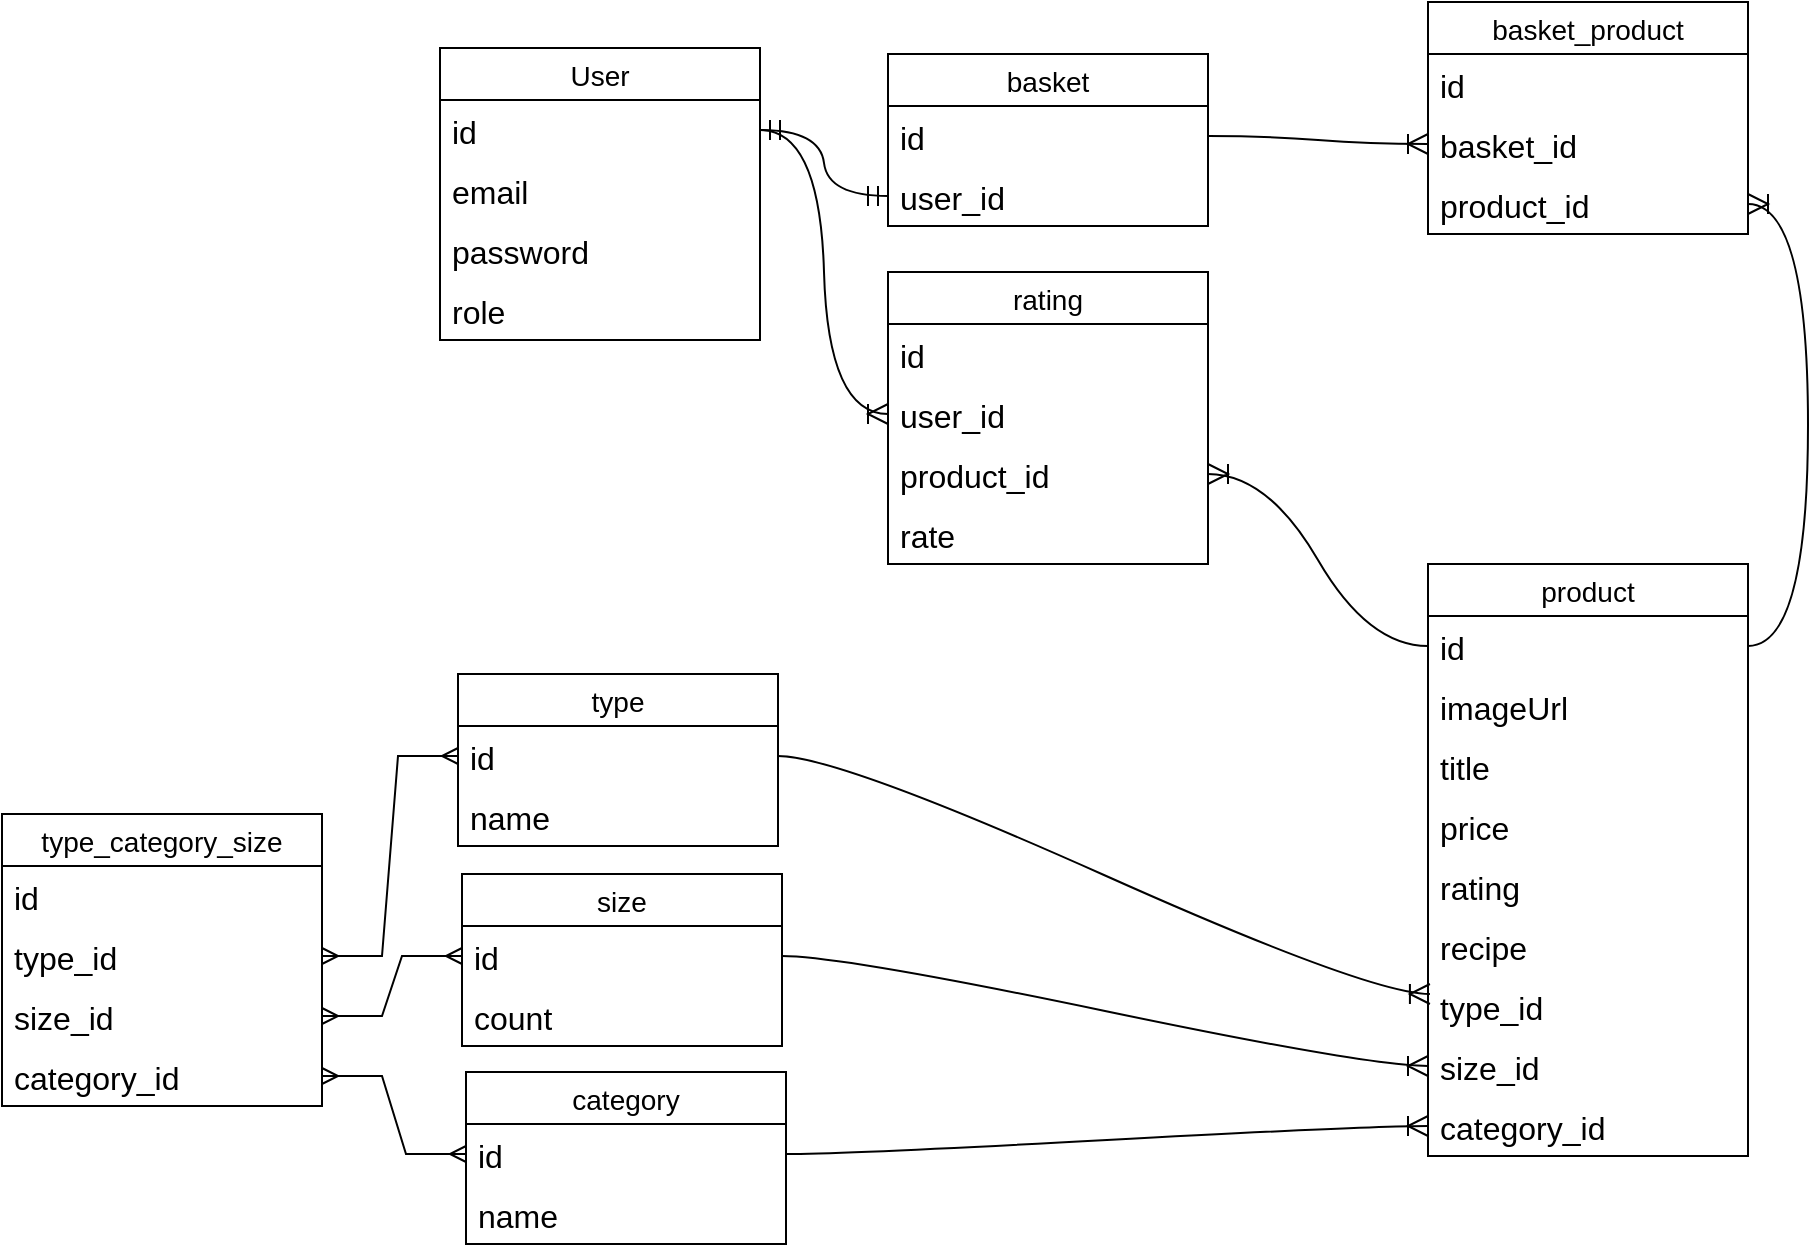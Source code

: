 <mxfile version="22.1.11" type="device">
  <diagram name="Страница — 1" id="hUzMy8MIePftM8GMnvYR">
    <mxGraphModel dx="1066" dy="1186" grid="0" gridSize="10" guides="1" tooltips="1" connect="1" arrows="1" fold="1" page="0" pageScale="1" pageWidth="827" pageHeight="1169" math="0" shadow="0">
      <root>
        <mxCell id="0" />
        <mxCell id="1" parent="0" />
        <mxCell id="zVQ1mkq4rh9zl5qPi57t-1" value="User" style="swimlane;fontStyle=0;childLayout=stackLayout;horizontal=1;startSize=26;horizontalStack=0;resizeParent=1;resizeParentMax=0;resizeLast=0;collapsible=1;marginBottom=0;align=center;fontSize=14;" parent="1" vertex="1">
          <mxGeometry x="-124" y="-144" width="160" height="146" as="geometry" />
        </mxCell>
        <mxCell id="zVQ1mkq4rh9zl5qPi57t-2" value="id" style="text;strokeColor=none;fillColor=none;spacingLeft=4;spacingRight=4;overflow=hidden;rotatable=0;points=[[0,0.5],[1,0.5]];portConstraint=eastwest;fontSize=16;whiteSpace=wrap;html=1;" parent="zVQ1mkq4rh9zl5qPi57t-1" vertex="1">
          <mxGeometry y="26" width="160" height="30" as="geometry" />
        </mxCell>
        <mxCell id="zVQ1mkq4rh9zl5qPi57t-3" value="email" style="text;strokeColor=none;fillColor=none;spacingLeft=4;spacingRight=4;overflow=hidden;rotatable=0;points=[[0,0.5],[1,0.5]];portConstraint=eastwest;fontSize=16;whiteSpace=wrap;html=1;" parent="zVQ1mkq4rh9zl5qPi57t-1" vertex="1">
          <mxGeometry y="56" width="160" height="30" as="geometry" />
        </mxCell>
        <mxCell id="zVQ1mkq4rh9zl5qPi57t-4" value="password" style="text;strokeColor=none;fillColor=none;spacingLeft=4;spacingRight=4;overflow=hidden;rotatable=0;points=[[0,0.5],[1,0.5]];portConstraint=eastwest;fontSize=16;whiteSpace=wrap;html=1;" parent="zVQ1mkq4rh9zl5qPi57t-1" vertex="1">
          <mxGeometry y="86" width="160" height="30" as="geometry" />
        </mxCell>
        <mxCell id="zVQ1mkq4rh9zl5qPi57t-5" value="role" style="text;strokeColor=none;fillColor=none;spacingLeft=4;spacingRight=4;overflow=hidden;rotatable=0;points=[[0,0.5],[1,0.5]];portConstraint=eastwest;fontSize=16;whiteSpace=wrap;html=1;" parent="zVQ1mkq4rh9zl5qPi57t-1" vertex="1">
          <mxGeometry y="116" width="160" height="30" as="geometry" />
        </mxCell>
        <mxCell id="zVQ1mkq4rh9zl5qPi57t-6" value="basket" style="swimlane;fontStyle=0;childLayout=stackLayout;horizontal=1;startSize=26;horizontalStack=0;resizeParent=1;resizeParentMax=0;resizeLast=0;collapsible=1;marginBottom=0;align=center;fontSize=14;" parent="1" vertex="1">
          <mxGeometry x="100" y="-141" width="160" height="86" as="geometry" />
        </mxCell>
        <mxCell id="zVQ1mkq4rh9zl5qPi57t-7" value="id" style="text;strokeColor=none;fillColor=none;spacingLeft=4;spacingRight=4;overflow=hidden;rotatable=0;points=[[0,0.5],[1,0.5]];portConstraint=eastwest;fontSize=16;whiteSpace=wrap;html=1;" parent="zVQ1mkq4rh9zl5qPi57t-6" vertex="1">
          <mxGeometry y="26" width="160" height="30" as="geometry" />
        </mxCell>
        <mxCell id="zVQ1mkq4rh9zl5qPi57t-8" value="user_id" style="text;strokeColor=none;fillColor=none;spacingLeft=4;spacingRight=4;overflow=hidden;rotatable=0;points=[[0,0.5],[1,0.5]];portConstraint=eastwest;fontSize=16;whiteSpace=wrap;html=1;" parent="zVQ1mkq4rh9zl5qPi57t-6" vertex="1">
          <mxGeometry y="56" width="160" height="30" as="geometry" />
        </mxCell>
        <mxCell id="zVQ1mkq4rh9zl5qPi57t-10" value="" style="edgeStyle=entityRelationEdgeStyle;fontSize=12;html=1;endArrow=ERmandOne;startArrow=ERmandOne;rounded=0;startSize=8;endSize=8;curved=1;exitX=1;exitY=0.5;exitDx=0;exitDy=0;entryX=0;entryY=0.5;entryDx=0;entryDy=0;" parent="1" source="zVQ1mkq4rh9zl5qPi57t-2" target="zVQ1mkq4rh9zl5qPi57t-8" edge="1">
          <mxGeometry width="100" height="100" relative="1" as="geometry">
            <mxPoint x="73" y="170" as="sourcePoint" />
            <mxPoint x="149" y="-66" as="targetPoint" />
          </mxGeometry>
        </mxCell>
        <mxCell id="zVQ1mkq4rh9zl5qPi57t-11" value="product" style="swimlane;fontStyle=0;childLayout=stackLayout;horizontal=1;startSize=26;horizontalStack=0;resizeParent=1;resizeParentMax=0;resizeLast=0;collapsible=1;marginBottom=0;align=center;fontSize=14;" parent="1" vertex="1">
          <mxGeometry x="370" y="114" width="160" height="296" as="geometry" />
        </mxCell>
        <mxCell id="zVQ1mkq4rh9zl5qPi57t-12" value="id" style="text;strokeColor=none;fillColor=none;spacingLeft=4;spacingRight=4;overflow=hidden;rotatable=0;points=[[0,0.5],[1,0.5]];portConstraint=eastwest;fontSize=16;whiteSpace=wrap;html=1;" parent="zVQ1mkq4rh9zl5qPi57t-11" vertex="1">
          <mxGeometry y="26" width="160" height="30" as="geometry" />
        </mxCell>
        <mxCell id="zVQ1mkq4rh9zl5qPi57t-13" value="imageUrl" style="text;strokeColor=none;fillColor=none;spacingLeft=4;spacingRight=4;overflow=hidden;rotatable=0;points=[[0,0.5],[1,0.5]];portConstraint=eastwest;fontSize=16;whiteSpace=wrap;html=1;" parent="zVQ1mkq4rh9zl5qPi57t-11" vertex="1">
          <mxGeometry y="56" width="160" height="30" as="geometry" />
        </mxCell>
        <mxCell id="zVQ1mkq4rh9zl5qPi57t-14" value="title" style="text;strokeColor=none;fillColor=none;spacingLeft=4;spacingRight=4;overflow=hidden;rotatable=0;points=[[0,0.5],[1,0.5]];portConstraint=eastwest;fontSize=16;whiteSpace=wrap;html=1;" parent="zVQ1mkq4rh9zl5qPi57t-11" vertex="1">
          <mxGeometry y="86" width="160" height="30" as="geometry" />
        </mxCell>
        <mxCell id="zVQ1mkq4rh9zl5qPi57t-15" value="price" style="text;strokeColor=none;fillColor=none;spacingLeft=4;spacingRight=4;overflow=hidden;rotatable=0;points=[[0,0.5],[1,0.5]];portConstraint=eastwest;fontSize=16;whiteSpace=wrap;html=1;" parent="zVQ1mkq4rh9zl5qPi57t-11" vertex="1">
          <mxGeometry y="116" width="160" height="30" as="geometry" />
        </mxCell>
        <mxCell id="zVQ1mkq4rh9zl5qPi57t-16" value="rating" style="text;strokeColor=none;fillColor=none;spacingLeft=4;spacingRight=4;overflow=hidden;rotatable=0;points=[[0,0.5],[1,0.5]];portConstraint=eastwest;fontSize=16;whiteSpace=wrap;html=1;" parent="zVQ1mkq4rh9zl5qPi57t-11" vertex="1">
          <mxGeometry y="146" width="160" height="30" as="geometry" />
        </mxCell>
        <mxCell id="zVQ1mkq4rh9zl5qPi57t-17" value="recipe" style="text;strokeColor=none;fillColor=none;spacingLeft=4;spacingRight=4;overflow=hidden;rotatable=0;points=[[0,0.5],[1,0.5]];portConstraint=eastwest;fontSize=16;whiteSpace=wrap;html=1;" parent="zVQ1mkq4rh9zl5qPi57t-11" vertex="1">
          <mxGeometry y="176" width="160" height="30" as="geometry" />
        </mxCell>
        <mxCell id="zVQ1mkq4rh9zl5qPi57t-18" value="type_id&lt;br&gt;" style="text;strokeColor=none;fillColor=none;spacingLeft=4;spacingRight=4;overflow=hidden;rotatable=0;points=[[0,0.5],[1,0.5]];portConstraint=eastwest;fontSize=16;whiteSpace=wrap;html=1;" parent="zVQ1mkq4rh9zl5qPi57t-11" vertex="1">
          <mxGeometry y="206" width="160" height="30" as="geometry" />
        </mxCell>
        <mxCell id="zVQ1mkq4rh9zl5qPi57t-19" value="size_id&lt;br&gt;" style="text;strokeColor=none;fillColor=none;spacingLeft=4;spacingRight=4;overflow=hidden;rotatable=0;points=[[0,0.5],[1,0.5]];portConstraint=eastwest;fontSize=16;whiteSpace=wrap;html=1;" parent="zVQ1mkq4rh9zl5qPi57t-11" vertex="1">
          <mxGeometry y="236" width="160" height="30" as="geometry" />
        </mxCell>
        <mxCell id="zVQ1mkq4rh9zl5qPi57t-20" value="category_id&lt;br&gt;" style="text;strokeColor=none;fillColor=none;spacingLeft=4;spacingRight=4;overflow=hidden;rotatable=0;points=[[0,0.5],[1,0.5]];portConstraint=eastwest;fontSize=16;whiteSpace=wrap;html=1;" parent="zVQ1mkq4rh9zl5qPi57t-11" vertex="1">
          <mxGeometry y="266" width="160" height="30" as="geometry" />
        </mxCell>
        <mxCell id="zVQ1mkq4rh9zl5qPi57t-21" value="category" style="swimlane;fontStyle=0;childLayout=stackLayout;horizontal=1;startSize=26;horizontalStack=0;resizeParent=1;resizeParentMax=0;resizeLast=0;collapsible=1;marginBottom=0;align=center;fontSize=14;" parent="1" vertex="1">
          <mxGeometry x="-111" y="368" width="160" height="86" as="geometry" />
        </mxCell>
        <mxCell id="zVQ1mkq4rh9zl5qPi57t-22" value="id" style="text;strokeColor=none;fillColor=none;spacingLeft=4;spacingRight=4;overflow=hidden;rotatable=0;points=[[0,0.5],[1,0.5]];portConstraint=eastwest;fontSize=16;whiteSpace=wrap;html=1;" parent="zVQ1mkq4rh9zl5qPi57t-21" vertex="1">
          <mxGeometry y="26" width="160" height="30" as="geometry" />
        </mxCell>
        <mxCell id="zVQ1mkq4rh9zl5qPi57t-23" value="name" style="text;strokeColor=none;fillColor=none;spacingLeft=4;spacingRight=4;overflow=hidden;rotatable=0;points=[[0,0.5],[1,0.5]];portConstraint=eastwest;fontSize=16;whiteSpace=wrap;html=1;" parent="zVQ1mkq4rh9zl5qPi57t-21" vertex="1">
          <mxGeometry y="56" width="160" height="30" as="geometry" />
        </mxCell>
        <mxCell id="zVQ1mkq4rh9zl5qPi57t-24" value="size" style="swimlane;fontStyle=0;childLayout=stackLayout;horizontal=1;startSize=26;horizontalStack=0;resizeParent=1;resizeParentMax=0;resizeLast=0;collapsible=1;marginBottom=0;align=center;fontSize=14;" parent="1" vertex="1">
          <mxGeometry x="-113" y="269" width="160" height="86" as="geometry" />
        </mxCell>
        <mxCell id="zVQ1mkq4rh9zl5qPi57t-25" value="id" style="text;strokeColor=none;fillColor=none;spacingLeft=4;spacingRight=4;overflow=hidden;rotatable=0;points=[[0,0.5],[1,0.5]];portConstraint=eastwest;fontSize=16;whiteSpace=wrap;html=1;" parent="zVQ1mkq4rh9zl5qPi57t-24" vertex="1">
          <mxGeometry y="26" width="160" height="30" as="geometry" />
        </mxCell>
        <mxCell id="zVQ1mkq4rh9zl5qPi57t-26" value="count" style="text;strokeColor=none;fillColor=none;spacingLeft=4;spacingRight=4;overflow=hidden;rotatable=0;points=[[0,0.5],[1,0.5]];portConstraint=eastwest;fontSize=16;whiteSpace=wrap;html=1;" parent="zVQ1mkq4rh9zl5qPi57t-24" vertex="1">
          <mxGeometry y="56" width="160" height="30" as="geometry" />
        </mxCell>
        <mxCell id="zVQ1mkq4rh9zl5qPi57t-27" value="type" style="swimlane;fontStyle=0;childLayout=stackLayout;horizontal=1;startSize=26;horizontalStack=0;resizeParent=1;resizeParentMax=0;resizeLast=0;collapsible=1;marginBottom=0;align=center;fontSize=14;" parent="1" vertex="1">
          <mxGeometry x="-115" y="169" width="160" height="86" as="geometry" />
        </mxCell>
        <mxCell id="zVQ1mkq4rh9zl5qPi57t-28" value="id" style="text;strokeColor=none;fillColor=none;spacingLeft=4;spacingRight=4;overflow=hidden;rotatable=0;points=[[0,0.5],[1,0.5]];portConstraint=eastwest;fontSize=16;whiteSpace=wrap;html=1;" parent="zVQ1mkq4rh9zl5qPi57t-27" vertex="1">
          <mxGeometry y="26" width="160" height="30" as="geometry" />
        </mxCell>
        <mxCell id="zVQ1mkq4rh9zl5qPi57t-29" value="name" style="text;strokeColor=none;fillColor=none;spacingLeft=4;spacingRight=4;overflow=hidden;rotatable=0;points=[[0,0.5],[1,0.5]];portConstraint=eastwest;fontSize=16;whiteSpace=wrap;html=1;" parent="zVQ1mkq4rh9zl5qPi57t-27" vertex="1">
          <mxGeometry y="56" width="160" height="30" as="geometry" />
        </mxCell>
        <mxCell id="zVQ1mkq4rh9zl5qPi57t-30" value="" style="edgeStyle=entityRelationEdgeStyle;fontSize=12;html=1;endArrow=ERoneToMany;rounded=0;startSize=8;endSize=8;curved=1;exitX=1;exitY=0.5;exitDx=0;exitDy=0;entryX=0;entryY=0.5;entryDx=0;entryDy=0;" parent="1" source="zVQ1mkq4rh9zl5qPi57t-22" target="zVQ1mkq4rh9zl5qPi57t-20" edge="1">
          <mxGeometry width="100" height="100" relative="1" as="geometry">
            <mxPoint x="13" y="529" as="sourcePoint" />
            <mxPoint x="113" y="429" as="targetPoint" />
          </mxGeometry>
        </mxCell>
        <mxCell id="zVQ1mkq4rh9zl5qPi57t-31" value="" style="edgeStyle=entityRelationEdgeStyle;fontSize=12;html=1;endArrow=ERoneToMany;rounded=0;startSize=8;endSize=8;curved=1;entryX=0;entryY=0.5;entryDx=0;entryDy=0;exitX=1;exitY=0.5;exitDx=0;exitDy=0;" parent="1" source="zVQ1mkq4rh9zl5qPi57t-25" target="zVQ1mkq4rh9zl5qPi57t-19" edge="1">
          <mxGeometry width="100" height="100" relative="1" as="geometry">
            <mxPoint x="60" y="306" as="sourcePoint" />
            <mxPoint x="179" y="342" as="targetPoint" />
          </mxGeometry>
        </mxCell>
        <mxCell id="zVQ1mkq4rh9zl5qPi57t-32" value="" style="edgeStyle=entityRelationEdgeStyle;fontSize=12;html=1;endArrow=ERoneToMany;rounded=0;startSize=8;endSize=8;curved=1;entryX=0.006;entryY=0.3;entryDx=0;entryDy=0;exitX=1;exitY=0.5;exitDx=0;exitDy=0;entryPerimeter=0;" parent="1" source="zVQ1mkq4rh9zl5qPi57t-28" target="zVQ1mkq4rh9zl5qPi57t-18" edge="1">
          <mxGeometry width="100" height="100" relative="1" as="geometry">
            <mxPoint x="64" y="233" as="sourcePoint" />
            <mxPoint x="196" y="332" as="targetPoint" />
          </mxGeometry>
        </mxCell>
        <mxCell id="zVQ1mkq4rh9zl5qPi57t-33" value="basket_product" style="swimlane;fontStyle=0;childLayout=stackLayout;horizontal=1;startSize=26;horizontalStack=0;resizeParent=1;resizeParentMax=0;resizeLast=0;collapsible=1;marginBottom=0;align=center;fontSize=14;" parent="1" vertex="1">
          <mxGeometry x="370" y="-167" width="160" height="116" as="geometry" />
        </mxCell>
        <mxCell id="zVQ1mkq4rh9zl5qPi57t-34" value="id" style="text;strokeColor=none;fillColor=none;spacingLeft=4;spacingRight=4;overflow=hidden;rotatable=0;points=[[0,0.5],[1,0.5]];portConstraint=eastwest;fontSize=16;whiteSpace=wrap;html=1;" parent="zVQ1mkq4rh9zl5qPi57t-33" vertex="1">
          <mxGeometry y="26" width="160" height="30" as="geometry" />
        </mxCell>
        <mxCell id="zVQ1mkq4rh9zl5qPi57t-35" value="basket_id&lt;br&gt;" style="text;strokeColor=none;fillColor=none;spacingLeft=4;spacingRight=4;overflow=hidden;rotatable=0;points=[[0,0.5],[1,0.5]];portConstraint=eastwest;fontSize=16;whiteSpace=wrap;html=1;" parent="zVQ1mkq4rh9zl5qPi57t-33" vertex="1">
          <mxGeometry y="56" width="160" height="30" as="geometry" />
        </mxCell>
        <mxCell id="zVQ1mkq4rh9zl5qPi57t-36" value="product_id" style="text;strokeColor=none;fillColor=none;spacingLeft=4;spacingRight=4;overflow=hidden;rotatable=0;points=[[0,0.5],[1,0.5]];portConstraint=eastwest;fontSize=16;whiteSpace=wrap;html=1;" parent="zVQ1mkq4rh9zl5qPi57t-33" vertex="1">
          <mxGeometry y="86" width="160" height="30" as="geometry" />
        </mxCell>
        <mxCell id="zVQ1mkq4rh9zl5qPi57t-38" value="" style="edgeStyle=entityRelationEdgeStyle;fontSize=12;html=1;endArrow=ERoneToMany;rounded=0;startSize=8;endSize=8;curved=1;exitX=1;exitY=0.5;exitDx=0;exitDy=0;entryX=0;entryY=0.5;entryDx=0;entryDy=0;" parent="1" source="zVQ1mkq4rh9zl5qPi57t-7" target="zVQ1mkq4rh9zl5qPi57t-35" edge="1">
          <mxGeometry width="100" height="100" relative="1" as="geometry">
            <mxPoint x="150" y="250" as="sourcePoint" />
            <mxPoint x="250" y="150" as="targetPoint" />
          </mxGeometry>
        </mxCell>
        <mxCell id="zVQ1mkq4rh9zl5qPi57t-41" value="rating" style="swimlane;fontStyle=0;childLayout=stackLayout;horizontal=1;startSize=26;horizontalStack=0;resizeParent=1;resizeParentMax=0;resizeLast=0;collapsible=1;marginBottom=0;align=center;fontSize=14;" parent="1" vertex="1">
          <mxGeometry x="100" y="-32" width="160" height="146" as="geometry" />
        </mxCell>
        <mxCell id="zVQ1mkq4rh9zl5qPi57t-42" value="id" style="text;strokeColor=none;fillColor=none;spacingLeft=4;spacingRight=4;overflow=hidden;rotatable=0;points=[[0,0.5],[1,0.5]];portConstraint=eastwest;fontSize=16;whiteSpace=wrap;html=1;" parent="zVQ1mkq4rh9zl5qPi57t-41" vertex="1">
          <mxGeometry y="26" width="160" height="30" as="geometry" />
        </mxCell>
        <mxCell id="zVQ1mkq4rh9zl5qPi57t-43" value="user_id" style="text;strokeColor=none;fillColor=none;spacingLeft=4;spacingRight=4;overflow=hidden;rotatable=0;points=[[0,0.5],[1,0.5]];portConstraint=eastwest;fontSize=16;whiteSpace=wrap;html=1;" parent="zVQ1mkq4rh9zl5qPi57t-41" vertex="1">
          <mxGeometry y="56" width="160" height="30" as="geometry" />
        </mxCell>
        <mxCell id="zVQ1mkq4rh9zl5qPi57t-44" value="product_id&lt;br&gt;" style="text;strokeColor=none;fillColor=none;spacingLeft=4;spacingRight=4;overflow=hidden;rotatable=0;points=[[0,0.5],[1,0.5]];portConstraint=eastwest;fontSize=16;whiteSpace=wrap;html=1;" parent="zVQ1mkq4rh9zl5qPi57t-41" vertex="1">
          <mxGeometry y="86" width="160" height="30" as="geometry" />
        </mxCell>
        <mxCell id="zVQ1mkq4rh9zl5qPi57t-45" value="rate" style="text;strokeColor=none;fillColor=none;spacingLeft=4;spacingRight=4;overflow=hidden;rotatable=0;points=[[0,0.5],[1,0.5]];portConstraint=eastwest;fontSize=16;whiteSpace=wrap;html=1;" parent="zVQ1mkq4rh9zl5qPi57t-41" vertex="1">
          <mxGeometry y="116" width="160" height="30" as="geometry" />
        </mxCell>
        <mxCell id="zVQ1mkq4rh9zl5qPi57t-46" value="" style="edgeStyle=entityRelationEdgeStyle;fontSize=12;html=1;endArrow=ERoneToMany;rounded=0;startSize=8;endSize=8;curved=1;exitX=1;exitY=0.5;exitDx=0;exitDy=0;entryX=0;entryY=0.5;entryDx=0;entryDy=0;" parent="1" source="zVQ1mkq4rh9zl5qPi57t-2" target="zVQ1mkq4rh9zl5qPi57t-43" edge="1">
          <mxGeometry width="100" height="100" relative="1" as="geometry">
            <mxPoint x="-117" y="145" as="sourcePoint" />
            <mxPoint x="-17" y="45" as="targetPoint" />
          </mxGeometry>
        </mxCell>
        <mxCell id="zVQ1mkq4rh9zl5qPi57t-47" value="" style="edgeStyle=entityRelationEdgeStyle;fontSize=12;html=1;endArrow=ERoneToMany;rounded=0;startSize=8;endSize=8;curved=1;exitX=0;exitY=0.5;exitDx=0;exitDy=0;entryX=1;entryY=0.5;entryDx=0;entryDy=0;" parent="1" source="zVQ1mkq4rh9zl5qPi57t-12" target="zVQ1mkq4rh9zl5qPi57t-44" edge="1">
          <mxGeometry width="100" height="100" relative="1" as="geometry">
            <mxPoint x="478" y="96" as="sourcePoint" />
            <mxPoint x="368" y="10" as="targetPoint" />
          </mxGeometry>
        </mxCell>
        <mxCell id="JbOXpUdWGuE8POdfb8Jb-1" value="" style="edgeStyle=entityRelationEdgeStyle;fontSize=12;html=1;endArrow=ERoneToMany;rounded=0;startSize=8;endSize=8;curved=1;exitX=1;exitY=0.5;exitDx=0;exitDy=0;entryX=1;entryY=0.5;entryDx=0;entryDy=0;" edge="1" parent="1" source="zVQ1mkq4rh9zl5qPi57t-12" target="zVQ1mkq4rh9zl5qPi57t-36">
          <mxGeometry width="100" height="100" relative="1" as="geometry">
            <mxPoint x="380" y="165" as="sourcePoint" />
            <mxPoint x="270" y="79" as="targetPoint" />
          </mxGeometry>
        </mxCell>
        <mxCell id="JbOXpUdWGuE8POdfb8Jb-2" value="type_category_size" style="swimlane;fontStyle=0;childLayout=stackLayout;horizontal=1;startSize=26;horizontalStack=0;resizeParent=1;resizeParentMax=0;resizeLast=0;collapsible=1;marginBottom=0;align=center;fontSize=14;" vertex="1" parent="1">
          <mxGeometry x="-343" y="239" width="160" height="146" as="geometry" />
        </mxCell>
        <mxCell id="JbOXpUdWGuE8POdfb8Jb-3" value="id" style="text;strokeColor=none;fillColor=none;spacingLeft=4;spacingRight=4;overflow=hidden;rotatable=0;points=[[0,0.5],[1,0.5]];portConstraint=eastwest;fontSize=16;whiteSpace=wrap;html=1;" vertex="1" parent="JbOXpUdWGuE8POdfb8Jb-2">
          <mxGeometry y="26" width="160" height="30" as="geometry" />
        </mxCell>
        <mxCell id="JbOXpUdWGuE8POdfb8Jb-4" value="type_id" style="text;strokeColor=none;fillColor=none;spacingLeft=4;spacingRight=4;overflow=hidden;rotatable=0;points=[[0,0.5],[1,0.5]];portConstraint=eastwest;fontSize=16;whiteSpace=wrap;html=1;" vertex="1" parent="JbOXpUdWGuE8POdfb8Jb-2">
          <mxGeometry y="56" width="160" height="30" as="geometry" />
        </mxCell>
        <mxCell id="JbOXpUdWGuE8POdfb8Jb-8" value="size_id" style="text;strokeColor=none;fillColor=none;spacingLeft=4;spacingRight=4;overflow=hidden;rotatable=0;points=[[0,0.5],[1,0.5]];portConstraint=eastwest;fontSize=16;whiteSpace=wrap;html=1;" vertex="1" parent="JbOXpUdWGuE8POdfb8Jb-2">
          <mxGeometry y="86" width="160" height="30" as="geometry" />
        </mxCell>
        <mxCell id="JbOXpUdWGuE8POdfb8Jb-9" value="category_id" style="text;strokeColor=none;fillColor=none;spacingLeft=4;spacingRight=4;overflow=hidden;rotatable=0;points=[[0,0.5],[1,0.5]];portConstraint=eastwest;fontSize=16;whiteSpace=wrap;html=1;" vertex="1" parent="JbOXpUdWGuE8POdfb8Jb-2">
          <mxGeometry y="116" width="160" height="30" as="geometry" />
        </mxCell>
        <mxCell id="JbOXpUdWGuE8POdfb8Jb-10" value="" style="edgeStyle=entityRelationEdgeStyle;fontSize=12;html=1;endArrow=ERmany;startArrow=ERmany;rounded=0;entryX=1;entryY=0.5;entryDx=0;entryDy=0;exitX=0;exitY=0.5;exitDx=0;exitDy=0;" edge="1" parent="1" source="zVQ1mkq4rh9zl5qPi57t-28" target="JbOXpUdWGuE8POdfb8Jb-4">
          <mxGeometry width="100" height="100" relative="1" as="geometry">
            <mxPoint x="-89" y="391" as="sourcePoint" />
            <mxPoint x="11" y="291" as="targetPoint" />
          </mxGeometry>
        </mxCell>
        <mxCell id="JbOXpUdWGuE8POdfb8Jb-11" value="" style="edgeStyle=entityRelationEdgeStyle;fontSize=12;html=1;endArrow=ERmany;startArrow=ERmany;rounded=0;entryX=1;entryY=0.5;entryDx=0;entryDy=0;exitX=0;exitY=0.5;exitDx=0;exitDy=0;" edge="1" parent="1" source="zVQ1mkq4rh9zl5qPi57t-25" target="JbOXpUdWGuE8POdfb8Jb-8">
          <mxGeometry width="100" height="100" relative="1" as="geometry">
            <mxPoint x="-105" y="220" as="sourcePoint" />
            <mxPoint x="-173" y="320" as="targetPoint" />
          </mxGeometry>
        </mxCell>
        <mxCell id="JbOXpUdWGuE8POdfb8Jb-12" value="" style="edgeStyle=entityRelationEdgeStyle;fontSize=12;html=1;endArrow=ERmany;startArrow=ERmany;rounded=0;entryX=1;entryY=0.5;entryDx=0;entryDy=0;exitX=0;exitY=0.5;exitDx=0;exitDy=0;" edge="1" parent="1" source="zVQ1mkq4rh9zl5qPi57t-22" target="JbOXpUdWGuE8POdfb8Jb-9">
          <mxGeometry width="100" height="100" relative="1" as="geometry">
            <mxPoint x="-103" y="320" as="sourcePoint" />
            <mxPoint x="-173" y="350" as="targetPoint" />
          </mxGeometry>
        </mxCell>
      </root>
    </mxGraphModel>
  </diagram>
</mxfile>
